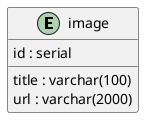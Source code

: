 @startuml entity-relationship-diagram

entity image {
    id : serial
    title : varchar(100)
    url : varchar(2000)
}

@enduml
